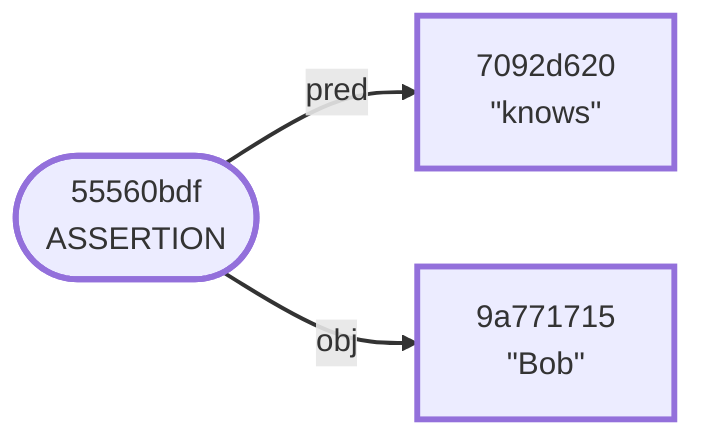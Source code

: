 graph LR
    1(["55560bdf<br/>ASSERTION"])
    2["7092d620<br/>#quot;knows#quot;"]
    3["9a771715<br/>#quot;Bob#quot;"]
    1 -->|pred| 2
    1 -->|obj| 3
    style 1 stroke-width:3.0px
    style 2 stroke-width:3.0px
    style 3 stroke-width:3.0px
    linkStyle 0 stroke-width:2.0px
    linkStyle 1 stroke-width:2.0px